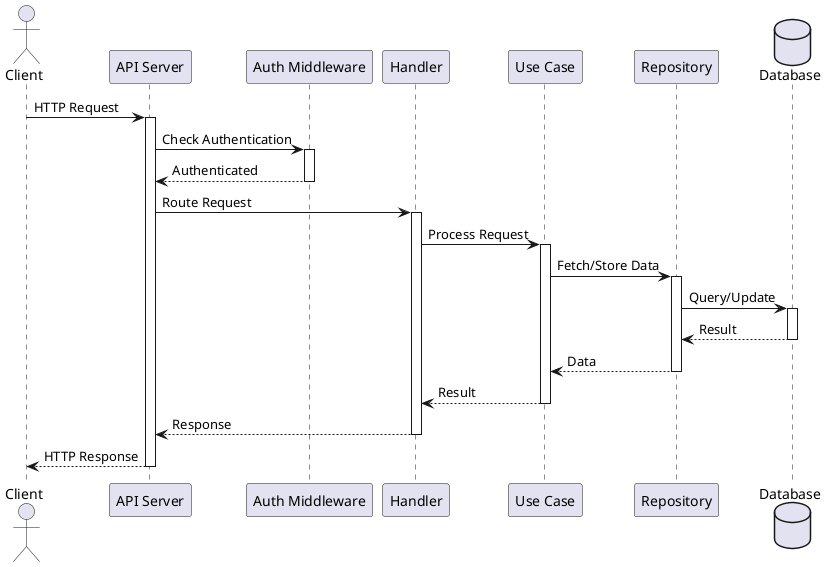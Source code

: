 @startuml
actor Client
participant "API Server" as API
participant "Auth Middleware" as Auth
participant "Handler" as Handler
participant "Use Case" as UseCase
participant "Repository" as Repo
database "Database" as DB

Client -> API: HTTP Request
activate API

API -> Auth: Check Authentication
activate Auth
Auth --> API: Authenticated
deactivate Auth

API -> Handler: Route Request
activate Handler

Handler -> UseCase: Process Request
activate UseCase

UseCase -> Repo: Fetch/Store Data
activate Repo

Repo -> DB: Query/Update
activate DB
DB --> Repo: Result
deactivate DB

Repo --> UseCase: Data
deactivate Repo

UseCase --> Handler: Result
deactivate UseCase

Handler --> API: Response
deactivate Handler

API --> Client: HTTP Response
deactivate API

@enduml